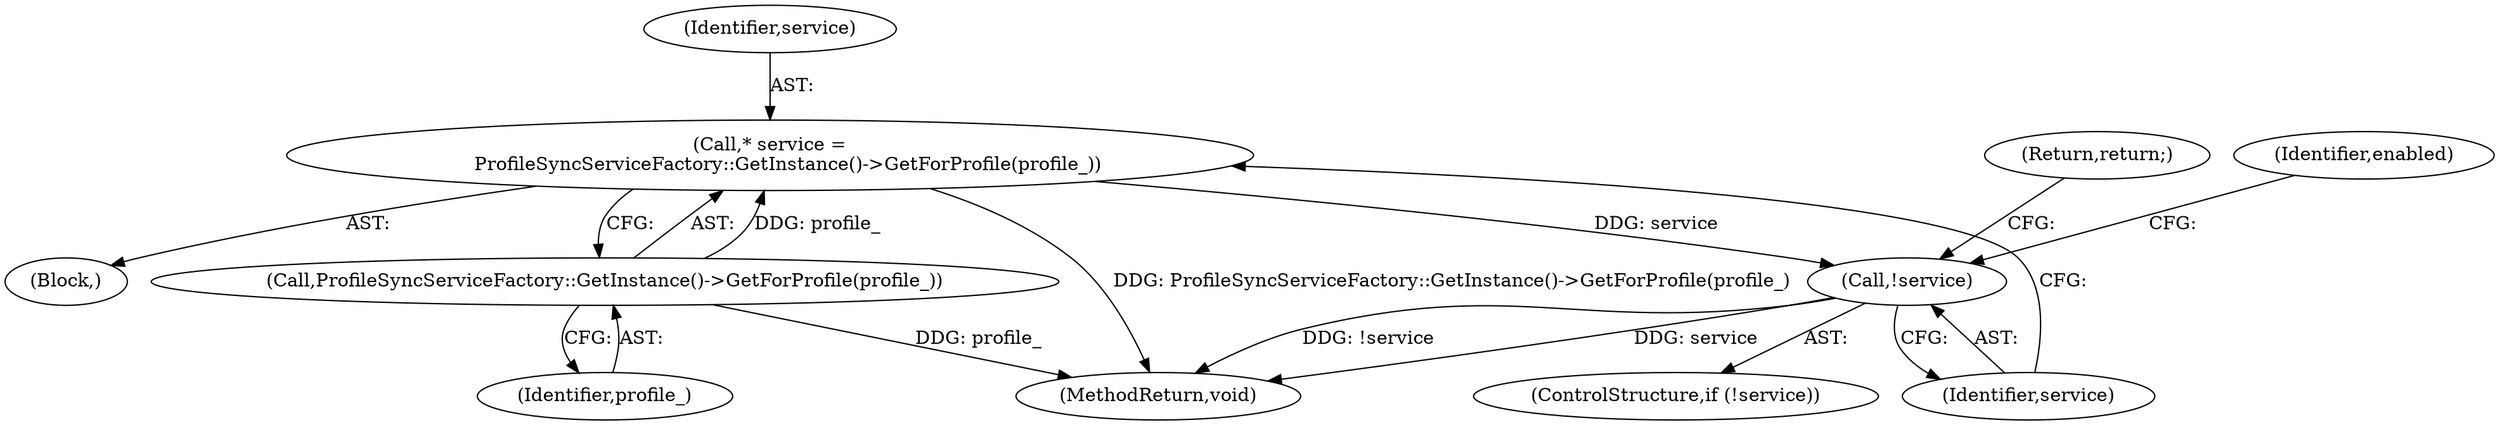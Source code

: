 digraph "1_Chrome_32a9879fc01c24f9216bb2975200ab8a4afac80c@pointer" {
"1000106" [label="(Call,* service =\n      ProfileSyncServiceFactory::GetInstance()->GetForProfile(profile_))"];
"1000108" [label="(Call,ProfileSyncServiceFactory::GetInstance()->GetForProfile(profile_))"];
"1000111" [label="(Call,!service)"];
"1000110" [label="(ControlStructure,if (!service))"];
"1000113" [label="(Return,return;)"];
"1000109" [label="(Identifier,profile_)"];
"1000115" [label="(Identifier,enabled)"];
"1000108" [label="(Call,ProfileSyncServiceFactory::GetInstance()->GetForProfile(profile_))"];
"1000104" [label="(Block,)"];
"1000111" [label="(Call,!service)"];
"1000106" [label="(Call,* service =\n      ProfileSyncServiceFactory::GetInstance()->GetForProfile(profile_))"];
"1000112" [label="(Identifier,service)"];
"1000116" [label="(MethodReturn,void)"];
"1000107" [label="(Identifier,service)"];
"1000106" -> "1000104"  [label="AST: "];
"1000106" -> "1000108"  [label="CFG: "];
"1000107" -> "1000106"  [label="AST: "];
"1000108" -> "1000106"  [label="AST: "];
"1000112" -> "1000106"  [label="CFG: "];
"1000106" -> "1000116"  [label="DDG: ProfileSyncServiceFactory::GetInstance()->GetForProfile(profile_)"];
"1000108" -> "1000106"  [label="DDG: profile_"];
"1000106" -> "1000111"  [label="DDG: service"];
"1000108" -> "1000109"  [label="CFG: "];
"1000109" -> "1000108"  [label="AST: "];
"1000108" -> "1000116"  [label="DDG: profile_"];
"1000111" -> "1000110"  [label="AST: "];
"1000111" -> "1000112"  [label="CFG: "];
"1000112" -> "1000111"  [label="AST: "];
"1000113" -> "1000111"  [label="CFG: "];
"1000115" -> "1000111"  [label="CFG: "];
"1000111" -> "1000116"  [label="DDG: !service"];
"1000111" -> "1000116"  [label="DDG: service"];
}
